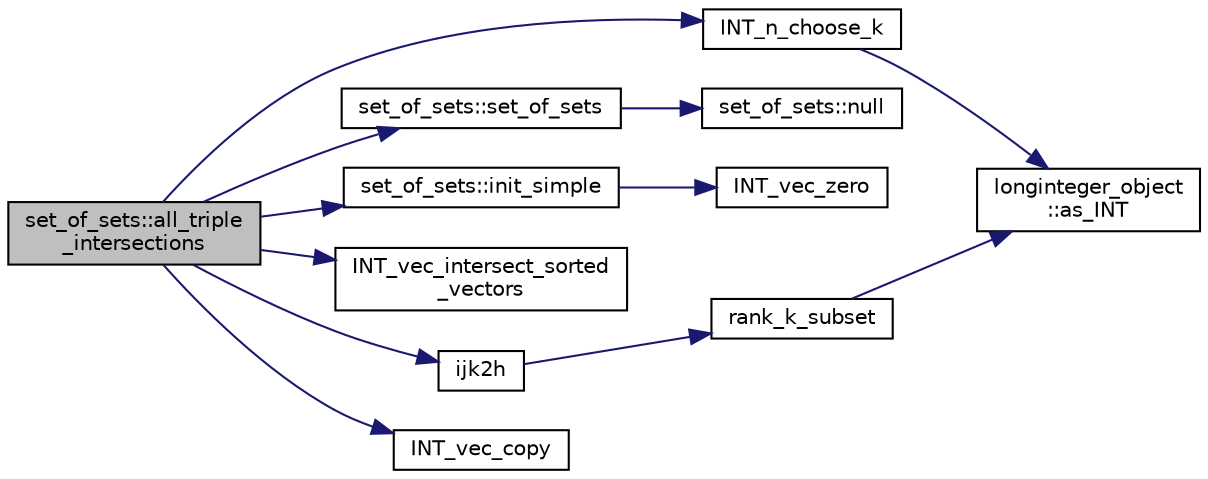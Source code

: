 digraph "set_of_sets::all_triple_intersections"
{
  edge [fontname="Helvetica",fontsize="10",labelfontname="Helvetica",labelfontsize="10"];
  node [fontname="Helvetica",fontsize="10",shape=record];
  rankdir="LR";
  Node65 [label="set_of_sets::all_triple\l_intersections",height=0.2,width=0.4,color="black", fillcolor="grey75", style="filled", fontcolor="black"];
  Node65 -> Node66 [color="midnightblue",fontsize="10",style="solid",fontname="Helvetica"];
  Node66 [label="INT_n_choose_k",height=0.2,width=0.4,color="black", fillcolor="white", style="filled",URL="$d2/d7c/combinatorics_8_c.html#aa74adc702e59feadb839f44c0aaec8f6"];
  Node66 -> Node67 [color="midnightblue",fontsize="10",style="solid",fontname="Helvetica"];
  Node67 [label="longinteger_object\l::as_INT",height=0.2,width=0.4,color="black", fillcolor="white", style="filled",URL="$dd/d7e/classlonginteger__object.html#afb992d4679a6741acc63c8bcba27971e"];
  Node65 -> Node68 [color="midnightblue",fontsize="10",style="solid",fontname="Helvetica"];
  Node68 [label="set_of_sets::set_of_sets",height=0.2,width=0.4,color="black", fillcolor="white", style="filled",URL="$da/dd6/classset__of__sets.html#ad07d3908a5f6972e2defe4db643dcb1e"];
  Node68 -> Node69 [color="midnightblue",fontsize="10",style="solid",fontname="Helvetica"];
  Node69 [label="set_of_sets::null",height=0.2,width=0.4,color="black", fillcolor="white", style="filled",URL="$da/dd6/classset__of__sets.html#a0781046b5156beb68e73fc3794df0b57"];
  Node65 -> Node70 [color="midnightblue",fontsize="10",style="solid",fontname="Helvetica"];
  Node70 [label="set_of_sets::init_simple",height=0.2,width=0.4,color="black", fillcolor="white", style="filled",URL="$da/dd6/classset__of__sets.html#a0c90576a42f3cf82abb307fa8dd97162"];
  Node70 -> Node71 [color="midnightblue",fontsize="10",style="solid",fontname="Helvetica"];
  Node71 [label="INT_vec_zero",height=0.2,width=0.4,color="black", fillcolor="white", style="filled",URL="$df/dbf/sajeeb_8_c.html#aa8c9c7977203577026080f546fe4980f"];
  Node65 -> Node72 [color="midnightblue",fontsize="10",style="solid",fontname="Helvetica"];
  Node72 [label="INT_vec_intersect_sorted\l_vectors",height=0.2,width=0.4,color="black", fillcolor="white", style="filled",URL="$d5/de2/foundations_2data__structures_2data__structures_8h.html#a35c06b63646394d7b7ae5022271b9ade"];
  Node65 -> Node73 [color="midnightblue",fontsize="10",style="solid",fontname="Helvetica"];
  Node73 [label="ijk2h",height=0.2,width=0.4,color="black", fillcolor="white", style="filled",URL="$d2/d7c/combinatorics_8_c.html#a67822b1fdcfa29edee752c89841f9eca"];
  Node73 -> Node74 [color="midnightblue",fontsize="10",style="solid",fontname="Helvetica"];
  Node74 [label="rank_k_subset",height=0.2,width=0.4,color="black", fillcolor="white", style="filled",URL="$d2/d7c/combinatorics_8_c.html#a8ec9127fb82ee9dfa337c897c7060a57"];
  Node74 -> Node67 [color="midnightblue",fontsize="10",style="solid",fontname="Helvetica"];
  Node65 -> Node75 [color="midnightblue",fontsize="10",style="solid",fontname="Helvetica"];
  Node75 [label="INT_vec_copy",height=0.2,width=0.4,color="black", fillcolor="white", style="filled",URL="$df/dbf/sajeeb_8_c.html#ac2d875e27e009af6ec04d17254d11075"];
}
